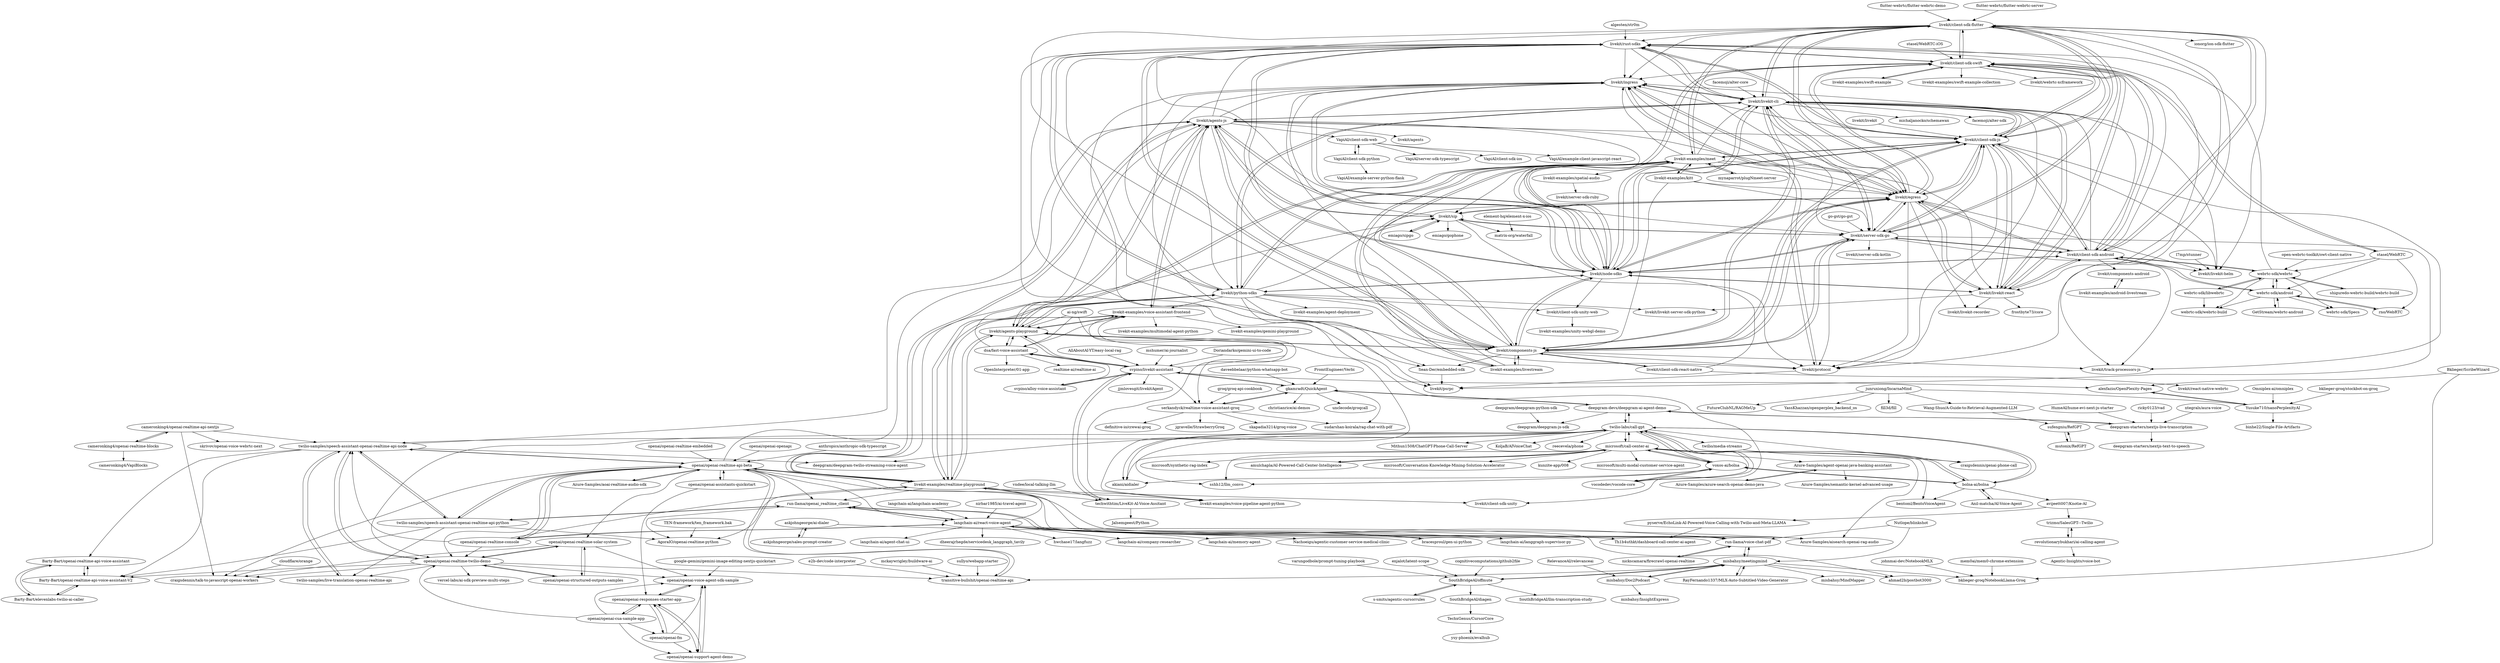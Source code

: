 digraph G {
"flutter-webrtc/flutter-webrtc-demo" -> "livekit/client-sdk-flutter" ["e"=1]
"webrtc-sdk/libwebrtc" -> "webrtc-sdk/webrtc" ["e"=1]
"webrtc-sdk/libwebrtc" -> "webrtc-sdk/webrtc-build" ["e"=1]
"webrtc-sdk/webrtc" -> "webrtc-sdk/libwebrtc" ["e"=1]
"webrtc-sdk/webrtc" -> "webrtc-sdk/android"
"webrtc-sdk/webrtc" -> "shiguredo-webrtc-build/webrtc-build" ["e"=1]
"webrtc-sdk/webrtc" -> "webrtc-sdk/webrtc-build"
"webrtc-sdk/webrtc" -> "webrtc-sdk/Specs"
"webrtc-sdk/webrtc" -> "livekit/rust-sdks"
"webrtc-sdk/webrtc" -> "livekit/client-sdk-android"
"flutter-webrtc/flutter-webrtc-server" -> "livekit/client-sdk-flutter" ["e"=1]
"stasel/WebRTC-iOS" -> "livekit/client-sdk-swift" ["e"=1]
"twilio/media-streams" -> "craigsdennis/genai-phone-call"
"open-webrtc-toolkit/owt-client-native" -> "webrtc-sdk/webrtc" ["e"=1]
"livekit/livekit" -> "livekit/client-sdk-js" ["e"=1]
"facemoji/alter-core" -> "livekit/livekit-cli" ["e"=1]
"shiguredo-webrtc-build/webrtc-build" -> "webrtc-sdk/webrtc" ["e"=1]
"livekit/livekit-react" -> "livekit/client-sdk-js"
"livekit/livekit-react" -> "livekit/node-sdks"
"livekit/livekit-react" -> "livekit/client-sdk-android"
"livekit/livekit-react" -> "livekit/egress"
"livekit/livekit-react" -> "livekit/client-sdk-swift"
"livekit/livekit-react" -> "livekit/livekit-cli"
"livekit/livekit-react" -> "livekit/livekit-recorder"
"livekit/livekit-react" -> "frostbyte73/core"
"livekit/livekit-react" -> "livekit/livekit-server-sdk-python"
"stasel/WebRTC" -> "livekit/client-sdk-swift" ["e"=1]
"stasel/WebRTC" -> "webrtc-sdk/webrtc" ["e"=1]
"stasel/WebRTC" -> "rno/WebRTC" ["e"=1]
"stasel/WebRTC" -> "webrtc-sdk/android" ["e"=1]
"livekit/client-sdk-swift" -> "livekit-examples/swift-example"
"livekit/client-sdk-swift" -> "livekit/client-sdk-android"
"livekit/client-sdk-swift" -> "livekit/node-sdks"
"livekit/client-sdk-swift" -> "livekit/client-sdk-js"
"livekit/client-sdk-swift" -> "livekit/livekit-react"
"livekit/client-sdk-swift" -> "livekit/egress"
"livekit/client-sdk-swift" -> "livekit/rust-sdks"
"livekit/client-sdk-swift" -> "livekit-examples/swift-example-collection"
"livekit/client-sdk-swift" -> "stasel/WebRTC" ["e"=1]
"livekit/client-sdk-swift" -> "livekit/client-sdk-flutter"
"livekit/client-sdk-swift" -> "livekit/ingress"
"livekit/client-sdk-swift" -> "livekit/webrtc-xcframework"
"algesten/str0m" -> "livekit/rust-sdks" ["e"=1]
"livekit/client-sdk-flutter" -> "livekit/server-sdk-go"
"livekit/client-sdk-flutter" -> "livekit/egress"
"livekit/client-sdk-flutter" -> "livekit/livekit-cli"
"livekit/client-sdk-flutter" -> "livekit/client-sdk-js"
"livekit/client-sdk-flutter" -> "livekit/node-sdks"
"livekit/client-sdk-flutter" -> "livekit/client-sdk-android"
"livekit/client-sdk-flutter" -> "livekit/components-js"
"livekit/client-sdk-flutter" -> "livekit/livekit-helm"
"livekit/client-sdk-flutter" -> "livekit/client-sdk-swift"
"livekit/client-sdk-flutter" -> "livekit/rust-sdks"
"livekit/client-sdk-flutter" -> "livekit/livekit-react"
"livekit/client-sdk-flutter" -> "livekit/protocol"
"livekit/client-sdk-flutter" -> "livekit-examples/meet"
"livekit/client-sdk-flutter" -> "livekit/ingress"
"livekit/client-sdk-flutter" -> "ionorg/ion-sdk-flutter" ["e"=1]
"livekit/server-sdk-go" -> "livekit/egress"
"livekit/server-sdk-go" -> "livekit/protocol"
"livekit/server-sdk-go" -> "livekit/ingress"
"livekit/server-sdk-go" -> "livekit/client-sdk-js"
"livekit/server-sdk-go" -> "livekit/client-sdk-flutter"
"livekit/server-sdk-go" -> "livekit/psrpc"
"livekit/server-sdk-go" -> "livekit/node-sdks"
"livekit/server-sdk-go" -> "livekit/sip"
"livekit/server-sdk-go" -> "livekit/livekit-cli"
"livekit/server-sdk-go" -> "livekit/client-sdk-android"
"livekit/server-sdk-go" -> "livekit/track-processors-js"
"livekit/server-sdk-go" -> "livekit/server-sdk-kotlin"
"livekit/server-sdk-go" -> "livekit/components-js"
"livekit/livekit-cli" -> "livekit/egress"
"livekit/livekit-cli" -> "livekit/ingress"
"livekit/livekit-cli" -> "livekit/client-sdk-js"
"livekit/livekit-cli" -> "livekit/node-sdks"
"livekit/livekit-cli" -> "livekit/protocol"
"livekit/livekit-cli" -> "livekit/livekit-react"
"livekit/livekit-cli" -> "livekit/client-sdk-flutter"
"livekit/livekit-cli" -> "livekit/components-js"
"livekit/livekit-cli" -> "livekit/server-sdk-go"
"livekit/livekit-cli" -> "livekit/rust-sdks"
"livekit/livekit-cli" -> "michaljanocko/schemawax"
"livekit/livekit-cli" -> "facemoji/alter-sdk" ["e"=1]
"livekit/livekit-cli" -> "livekit/python-sdks"
"livekit/livekit-cli" -> "livekit/livekit-helm"
"livekit/livekit-cli" -> "livekit/agents-js"
"deepgram/deepgram-python-sdk" -> "deepgram/deepgram-js-sdk"
"livekit/protocol" -> "livekit/psrpc"
"livekit/protocol" -> "livekit/ingress"
"livekit/client-sdk-android" -> "livekit/client-sdk-swift"
"livekit/client-sdk-android" -> "livekit/node-sdks"
"livekit/client-sdk-android" -> "livekit/livekit-react"
"livekit/client-sdk-android" -> "livekit/client-sdk-js"
"livekit/client-sdk-android" -> "livekit/egress"
"livekit/client-sdk-android" -> "livekit/components-android"
"livekit/client-sdk-android" -> "livekit/server-sdk-go"
"livekit/client-sdk-android" -> "livekit/client-sdk-flutter"
"livekit/client-sdk-android" -> "livekit/ingress"
"livekit/client-sdk-android" -> "livekit/livekit-cli"
"livekit/client-sdk-android" -> "livekit/rust-sdks"
"livekit/client-sdk-android" -> "webrtc-sdk/android"
"livekit/client-sdk-android" -> "livekit/livekit-helm"
"livekit/client-sdk-android" -> "webrtc-sdk/webrtc"
"livekit/client-sdk-js" -> "livekit/node-sdks"
"livekit/client-sdk-js" -> "livekit/livekit-react"
"livekit/client-sdk-js" -> "livekit/livekit-cli"
"livekit/client-sdk-js" -> "livekit/egress"
"livekit/client-sdk-js" -> "livekit/components-js"
"livekit/client-sdk-js" -> "livekit/server-sdk-go"
"livekit/client-sdk-js" -> "livekit/ingress"
"livekit/client-sdk-js" -> "livekit/client-sdk-swift"
"livekit/client-sdk-js" -> "livekit/rust-sdks"
"livekit/client-sdk-js" -> "livekit/client-sdk-android"
"livekit/client-sdk-js" -> "livekit-examples/meet"
"livekit/client-sdk-js" -> "livekit/client-sdk-flutter"
"livekit/client-sdk-js" -> "livekit/livekit-helm"
"livekit/client-sdk-js" -> "livekit/track-processors-js"
"livekit/client-sdk-js" -> "livekit/protocol"
"RelevanceAI/relevanceai" -> "misbahsy/Doc2Podcast" ["e"=1]
"livekit/node-sdks" -> "livekit/client-sdk-js"
"livekit/node-sdks" -> "livekit/livekit-react"
"livekit/node-sdks" -> "livekit/egress"
"livekit/node-sdks" -> "livekit/ingress"
"livekit/node-sdks" -> "livekit/livekit-cli"
"livekit/node-sdks" -> "livekit/client-sdk-swift"
"livekit/node-sdks" -> "livekit/client-sdk-android"
"livekit/node-sdks" -> "livekit/components-js"
"livekit/node-sdks" -> "livekit-examples/meet"
"livekit/node-sdks" -> "livekit/client-sdk-unity-web"
"livekit/node-sdks" -> "livekit/agents-js"
"livekit/node-sdks" -> "livekit/server-sdk-go"
"livekit/node-sdks" -> "livekit/rust-sdks"
"livekit/node-sdks" -> "livekit/python-sdks"
"openai/openai-openapi" -> "openai/openai-realtime-api-beta" ["e"=1]
"l7mp/stunner" -> "livekit/livekit-helm" ["e"=1]
"livekit/client-sdk-react-native" -> "livekit/react-native-webrtc"
"livekit/client-sdk-react-native" -> "livekit/node-sdks"
"livekit/client-sdk-react-native" -> "livekit/components-js"
"emiago/sipgo" -> "livekit/sip" ["e"=1]
"livekit/egress" -> "livekit/ingress"
"livekit/egress" -> "livekit/server-sdk-go"
"livekit/egress" -> "livekit/livekit-cli"
"livekit/egress" -> "livekit/node-sdks"
"livekit/egress" -> "livekit/client-sdk-js"
"livekit/egress" -> "livekit/sip"
"livekit/egress" -> "livekit/livekit-react"
"livekit/egress" -> "livekit/protocol"
"livekit/egress" -> "livekit/client-sdk-flutter"
"livekit/egress" -> "livekit/livekit-recorder"
"livekit/egress" -> "livekit/client-sdk-android"
"livekit/egress" -> "livekit/components-js"
"livekit/egress" -> "livekit/livekit-helm"
"livekit/egress" -> "livekit/client-sdk-swift"
"webrtc-sdk/android" -> "webrtc-sdk/webrtc"
"webrtc-sdk/android" -> "webrtc-sdk/Specs"
"webrtc-sdk/android" -> "rno/WebRTC"
"webrtc-sdk/android" -> "GetStream/webrtc-android" ["e"=1]
"webrtc-sdk/android" -> "livekit/client-sdk-android"
"webrtc-sdk/android" -> "webrtc-sdk/webrtc-build"
"livekit/rust-sdks" -> "livekit/ingress"
"livekit/rust-sdks" -> "livekit/protocol"
"livekit/rust-sdks" -> "livekit/components-js"
"livekit/rust-sdks" -> "livekit/client-sdk-js"
"livekit/rust-sdks" -> "livekit/node-sdks"
"livekit/rust-sdks" -> "Sean-Der/embedded-sdk"
"livekit/rust-sdks" -> "livekit/python-sdks"
"livekit/rust-sdks" -> "livekit/livekit-cli"
"livekit/rust-sdks" -> "livekit/egress"
"livekit/rust-sdks" -> "livekit/psrpc"
"livekit/rust-sdks" -> "livekit/client-sdk-swift"
"livekit/rust-sdks" -> "livekit/track-processors-js"
"element-hq/element-x-ios" -> "matrix-org/waterfall" ["e"=1]
"mynaparrot/plugNmeet-server" -> "livekit-examples/meet" ["e"=1]
"livekit-examples/swift-example" -> "livekit/client-sdk-swift"
"livekit/client-sdk-unity-web" -> "livekit-examples/unity-webgl-demo"
"livekit/ingress" -> "livekit/egress"
"livekit/ingress" -> "livekit/protocol"
"livekit/ingress" -> "livekit/psrpc"
"livekit/ingress" -> "livekit/livekit-cli"
"livekit/ingress" -> "livekit/node-sdks"
"anthropics/anthropic-sdk-typescript" -> "openai/openai-realtime-api-beta" ["e"=1]
"livekit-examples/meet" -> "livekit-examples/livestream"
"livekit-examples/meet" -> "livekit/components-js"
"livekit-examples/meet" -> "livekit/node-sdks"
"livekit-examples/meet" -> "livekit/client-sdk-js"
"livekit-examples/meet" -> "livekit/egress"
"livekit-examples/meet" -> "livekit/python-sdks"
"livekit-examples/meet" -> "livekit/sip"
"livekit-examples/meet" -> "livekit/livekit-cli"
"livekit-examples/meet" -> "livekit/agents-playground"
"livekit-examples/meet" -> "livekit-examples/kitt"
"livekit-examples/meet" -> "livekit/client-sdk-flutter"
"livekit-examples/meet" -> "mynaparrot/plugNmeet-server" ["e"=1]
"livekit-examples/meet" -> "livekit/ingress"
"livekit-examples/meet" -> "livekit-examples/spatial-audio"
"livekit-examples/meet" -> "livekit/livekit-react"
"amulchapla/AI-Powered-Call-Center-Intelligence" -> "microsoft/call-center-ai" ["e"=1]
"livekit-examples/spatial-audio" -> "livekit/server-sdk-ruby"
"ricky0123/vad" -> "deepgram-starters/nextjs-live-transcription" ["e"=1]
"livekit/components-js" -> "livekit/client-sdk-js"
"livekit/components-js" -> "livekit-examples/meet"
"livekit/components-js" -> "livekit/node-sdks"
"livekit/components-js" -> "livekit/rust-sdks"
"livekit/components-js" -> "livekit/protocol"
"livekit/components-js" -> "livekit-examples/livestream"
"livekit/components-js" -> "livekit/ingress"
"livekit/components-js" -> "livekit/agents-playground"
"livekit/components-js" -> "livekit/track-processors-js"
"livekit/components-js" -> "livekit/egress"
"livekit/components-js" -> "livekit/livekit-cli"
"livekit/components-js" -> "livekit/agents-js"
"livekit/components-js" -> "livekit/client-sdk-react-native"
"livekit/components-js" -> "livekit/server-sdk-go"
"livekit/components-js" -> "Sean-Der/embedded-sdk"
"rno/WebRTC" -> "webrtc-sdk/android"
"vocodedev/vocode-core" -> "voxos-ai/bolna" ["e"=1]
"vocodedev/vocode-core" -> "twilio-labs/call-gpt" ["e"=1]
"enjalot/latent-scope" -> "SouthBridgeAI/offmute" ["e"=1]
"junruxiong/IncarnaMind" -> "Wang-Shuo/A-Guide-to-Retrieval-Augmented-LLM"
"junruxiong/IncarnaMind" -> "FutureClubNL/RAGMeUp" ["e"=1]
"junruxiong/IncarnaMind" -> "YassKhazzan/openperplex_backend_os" ["e"=1]
"junruxiong/IncarnaMind" -> "fill3d/fill" ["e"=1]
"junruxiong/IncarnaMind" -> "Yusuke710/nanoPerplexityAI"
"go-gst/go-gst" -> "livekit/server-sdk-go" ["e"=1]
"GetStream/webrtc-android" -> "webrtc-sdk/android" ["e"=1]
"Wang-Shuo/A-Guide-to-Retrieval-Augmented-LLM" -> "sufengniu/RefGPT"
"mutonix/RefGPT" -> "sufengniu/RefGPT"
"livekit/python-sdks" -> "livekit/agents-playground"
"livekit/python-sdks" -> "livekit/rust-sdks"
"livekit/python-sdks" -> "livekit/node-sdks"
"livekit/python-sdks" -> "livekit/client-sdk-unity"
"livekit/python-sdks" -> "livekit/livekit-server-sdk-python"
"livekit/python-sdks" -> "livekit-examples/realtime-playground"
"livekit/python-sdks" -> "livekit/ingress"
"livekit/python-sdks" -> "livekit-examples/agent-deployment"
"livekit/python-sdks" -> "Sean-Der/embedded-sdk"
"livekit/python-sdks" -> "livekit-examples/meet"
"livekit/python-sdks" -> "livekit/livekit-cli"
"livekit/python-sdks" -> "livekit/components-js"
"livekit/python-sdks" -> "livekit-examples/voice-assistant-frontend"
"livekit/python-sdks" -> "livekit/sip"
"livekit/python-sdks" -> "livekit/client-sdk-unity-web"
"livekit-examples/livestream" -> "livekit-examples/meet"
"livekit-examples/livestream" -> "livekit/ingress"
"livekit-examples/livestream" -> "livekit/components-js"
"livekit-examples/livestream" -> "livekit/egress"
"VapiAI/client-sdk-web" -> "VapiAI/client-sdk-python"
"VapiAI/client-sdk-web" -> "VapiAI/server-sdk-typescript"
"VapiAI/client-sdk-web" -> "VapiAI/client-sdk-ios"
"VapiAI/client-sdk-web" -> "VapiAI/example-client-javascript-react"
"sufengniu/RefGPT" -> "mutonix/RefGPT"
"Azure-Samples/azure-search-openai-demo-java" -> "Azure-Samples/agent-openai-java-banking-assistant"
"livekit-examples/kitt" -> "livekit/server-sdk-go"
"livekit-examples/kitt" -> "livekit/components-js"
"livekit-examples/kitt" -> "livekit-examples/meet"
"livekit-examples/kitt" -> "livekit/egress"
"livekit/components-android" -> "livekit-examples/android-livestream"
"livekit-examples/android-livestream" -> "livekit/components-android"
"openai/openai-assistants-quickstart" -> "openai/openai-realtime-api-beta" ["e"=1]
"openai/openai-assistants-quickstart" -> "openai/openai-responses-starter-app" ["e"=1]
"AllAboutAI-YT/easy-local-rag" -> "svpino/livekit-assistant" ["e"=1]
"daveebbelaar/python-whatsapp-bot" -> "gkamradt/QuickAgent" ["e"=1]
"mshumer/ai-journalist" -> "svpino/livekit-assistant" ["e"=1]
"cloudflare/orange" -> "craigsdennis/talk-to-javascript-openai-workers" ["e"=1]
"ntegrals/aura-voice" -> "deepgram-starters/nextjs-live-transcription" ["e"=1]
"e2b-dev/code-interpreter" -> "transitive-bullshit/openai-realtime-api" ["e"=1]
"cognitivecomputations/github2file" -> "SouthBridgeAI/offmute" ["e"=1]
"groq/groq-api-cookbook" -> "serkandyck/realtime-voice-assistant-groq" ["e"=1]
"gkamradt/QuickAgent" -> "serkandyck/realtime-voice-assistant-groq"
"gkamradt/QuickAgent" -> "unclecode/groqcall"
"gkamradt/QuickAgent" -> "sudarshan-koirala/rag-chat-with-pdf"
"gkamradt/QuickAgent" -> "svpino/livekit-assistant"
"gkamradt/QuickAgent" -> "deepgram-devs/deepgram-ai-agent-demo"
"gkamradt/QuickAgent" -> "christianrice/ai-demos" ["e"=1]
"vndee/local-talking-llm" -> "techwithtim/LiveKit-AI-Voice-Assitant" ["e"=1]
"twilio-labs/call-gpt" -> "microsoft/call-center-ai"
"twilio-labs/call-gpt" -> "akiani/aidialer"
"twilio-labs/call-gpt" -> "sshh12/llm_convo"
"twilio-labs/call-gpt" -> "voxos-ai/bolna"
"twilio-labs/call-gpt" -> "bolna-ai/bolna"
"twilio-labs/call-gpt" -> "deepgram-devs/deepgram-ai-agent-demo"
"twilio-labs/call-gpt" -> "twilio/media-streams"
"twilio-labs/call-gpt" -> "twilio-samples/speech-assistant-openai-realtime-api-node"
"twilio-labs/call-gpt" -> "craigsdennis/genai-phone-call"
"twilio-labs/call-gpt" -> "Mithun1508/ChatGPT-Phone-Call-Server"
"twilio-labs/call-gpt" -> "KoljaB/AIVoiceChat" ["e"=1]
"twilio-labs/call-gpt" -> "openai/openai-realtime-twilio-demo"
"twilio-labs/call-gpt" -> "deepgram/deepgram-twilio-streaming-voice-agent"
"twilio-labs/call-gpt" -> "vocodedev/vocode-core" ["e"=1]
"twilio-labs/call-gpt" -> "reecevela/phone"
"Omniplex-ai/omniplex" -> "Yusuke710/nanoPerplexityAI" ["e"=1]
"serkandyck/realtime-voice-assistant-groq" -> "gkamradt/QuickAgent"
"serkandyck/realtime-voice-assistant-groq" -> "definitive-io/crewai-groq" ["e"=1]
"serkandyck/realtime-voice-assistant-groq" -> "jgravelle/StrawberryGroq" ["e"=1]
"serkandyck/realtime-voice-assistant-groq" -> "sudarshan-koirala/rag-chat-with-pdf"
"serkandyck/realtime-voice-assistant-groq" -> "skapadia3214/groq-voice"
"deepgram-starters/nextjs-live-transcription" -> "deepgram-devs/deepgram-ai-agent-demo"
"deepgram-starters/nextjs-live-transcription" -> "deepgram-starters/nextjs-text-to-speech"
"deepgram-devs/deepgram-ai-agent-demo" -> "deepgram-starters/nextjs-live-transcription"
"deepgram-devs/deepgram-ai-agent-demo" -> "gkamradt/QuickAgent"
"deepgram-devs/deepgram-ai-agent-demo" -> "twilio-labs/call-gpt"
"deepgram-devs/deepgram-ai-agent-demo" -> "deepgram/deepgram-js-sdk"
"livekit/agents-js" -> "livekit-examples/realtime-playground"
"livekit/agents-js" -> "livekit/node-sdks"
"livekit/agents-js" -> "livekit/sip"
"livekit/agents-js" -> "livekit-examples/voice-assistant-frontend"
"livekit/agents-js" -> "livekit/components-js"
"livekit/agents-js" -> "livekit/livekit-cli"
"livekit/agents-js" -> "livekit/agents-playground"
"livekit/agents-js" -> "livekit/client-sdk-js"
"livekit/agents-js" -> "livekit/server-sdk-go"
"livekit/agents-js" -> "livekit/egress"
"livekit/agents-js" -> "livekit/ingress"
"livekit/agents-js" -> "livekit/agents" ["e"=1]
"livekit/agents-js" -> "livekit/rust-sdks"
"livekit/agents-js" -> "livekit/python-sdks"
"livekit/agents-js" -> "VapiAI/client-sdk-web"
"trizmo/SalesGPT---Twilio" -> "revolutionarybukhari/ai-calling-agent"
"revolutionarybukhari/ai-calling-agent" -> "Agentic-Insights/voice-bot"
"revolutionarybukhari/ai-calling-agent" -> "trizmo/SalesGPT---Twilio"
"microsoft/call-center-ai" -> "twilio-labs/call-gpt"
"microsoft/call-center-ai" -> "amulchapla/AI-Powered-Call-Center-Intelligence" ["e"=1]
"microsoft/call-center-ai" -> "sshh12/llm_convo"
"microsoft/call-center-ai" -> "bolna-ai/bolna"
"microsoft/call-center-ai" -> "microsoft/Conversation-Knowledge-Mining-Solution-Accelerator" ["e"=1]
"microsoft/call-center-ai" -> "akiani/aidialer"
"microsoft/call-center-ai" -> "voxos-ai/bolna"
"microsoft/call-center-ai" -> "kunzite-app/008" ["e"=1]
"microsoft/call-center-ai" -> "microsoft/multi-modal-customer-service-agent" ["e"=1]
"microsoft/call-center-ai" -> "Azure-Samples/aisearch-openai-rag-audio" ["e"=1]
"microsoft/call-center-ai" -> "microsoft/synthetic-rag-index"
"microsoft/call-center-ai" -> "Azure-Samples/agent-openai-java-banking-assistant"
"microsoft/call-center-ai" -> "bentoml/BentoVoiceAgent"
"voxos-ai/bolna" -> "bolna-ai/bolna"
"voxos-ai/bolna" -> "twilio-labs/call-gpt"
"voxos-ai/bolna" -> "akiani/aidialer"
"voxos-ai/bolna" -> "microsoft/call-center-ai"
"voxos-ai/bolna" -> "sshh12/llm_convo"
"voxos-ai/bolna" -> "vocodedev/vocode-core" ["e"=1]
"VapiAI/client-sdk-python" -> "VapiAI/client-sdk-web"
"VapiAI/client-sdk-python" -> "VapiAI/example-server-python-flask"
"livekit/agents-playground" -> "livekit/python-sdks"
"livekit/agents-playground" -> "livekit-examples/voice-assistant-frontend"
"livekit/agents-playground" -> "livekit/components-js"
"livekit/agents-playground" -> "livekit-examples/realtime-playground"
"livekit/agents-playground" -> "svpino/livekit-assistant"
"livekit/agents-playground" -> "livekit-examples/voice-pipeline-agent-python"
"livekit/agents-playground" -> "dsa/fast-voice-assistant"
"livekit/agents-playground" -> "livekit/agents-js"
"livekit/agents-playground" -> "livekit-examples/meet"
"livekit/sip" -> "livekit/ingress"
"livekit/sip" -> "livekit/egress"
"livekit/sip" -> "livekit/agents-js"
"livekit/sip" -> "livekit/protocol"
"livekit/sip" -> "livekit/server-sdk-go"
"livekit/sip" -> "emiago/sipgo" ["e"=1]
"livekit/sip" -> "emiago/gophone" ["e"=1]
"livekit/sip" -> "matrix-org/waterfall"
"ai-ng/swift" -> "serkandyck/realtime-voice-assistant-groq" ["e"=1]
"ai-ng/swift" -> "dsa/fast-voice-assistant" ["e"=1]
"ai-ng/swift" -> "livekit/agents-playground" ["e"=1]
"run-llama/voice-chat-pdf" -> "nickscamara/firecrawl-openai-realtime"
"run-llama/voice-chat-pdf" -> "run-llama/openai_realtime_client"
"run-llama/voice-chat-pdf" -> "misbahsy/meetingmind"
"HumeAI/hume-evi-next-js-starter" -> "deepgram-starters/nextjs-live-transcription" ["e"=1]
"misbahsy/meetingmind" -> "misbahsy/Doc2Podcast"
"misbahsy/meetingmind" -> "run-llama/voice-chat-pdf"
"misbahsy/meetingmind" -> "SouthBridgeAI/offmute"
"misbahsy/meetingmind" -> "RayFernando1337/MLX-Auto-Subtitled-Video-Generator" ["e"=1]
"misbahsy/meetingmind" -> "transitive-bullshit/openai-realtime-api"
"misbahsy/meetingmind" -> "bklieger-groq/NotebookLlama-Groq"
"misbahsy/meetingmind" -> "ahmad2b/postbot3000" ["e"=1]
"misbahsy/meetingmind" -> "misbahsy/MindMapper"
"openai/openai-realtime-console" -> "openai/openai-realtime-api-beta" ["e"=1]
"openai/openai-realtime-console" -> "langchain-ai/react-voice-agent" ["e"=1]
"openai/openai-realtime-console" -> "openai/openai-realtime-twilio-demo" ["e"=1]
"openai/openai-realtime-console" -> "livekit-examples/realtime-playground" ["e"=1]
"openai/openai-realtime-console" -> "twilio-samples/speech-assistant-openai-realtime-api-node" ["e"=1]
"langchain-ai/react-voice-agent" -> "Azure-Samples/aisearch-openai-rag-audio" ["e"=1]
"langchain-ai/react-voice-agent" -> "langchain-ai/company-researcher" ["e"=1]
"langchain-ai/react-voice-agent" -> "run-llama/openai_realtime_client"
"langchain-ai/react-voice-agent" -> "langchain-ai/memory-agent" ["e"=1]
"langchain-ai/react-voice-agent" -> "Nachoeigu/agentic-customer-service-medical-clinic" ["e"=1]
"langchain-ai/react-voice-agent" -> "bracesproul/gen-ui-python" ["e"=1]
"langchain-ai/react-voice-agent" -> "ahmad2b/postbot3000" ["e"=1]
"langchain-ai/react-voice-agent" -> "openai/openai-realtime-console" ["e"=1]
"langchain-ai/react-voice-agent" -> "langchain-ai/langgraph-supervisor-py" ["e"=1]
"langchain-ai/react-voice-agent" -> "livekit-examples/realtime-playground"
"langchain-ai/react-voice-agent" -> "langchain-ai/agent-chat-ui" ["e"=1]
"langchain-ai/react-voice-agent" -> "dheerajrhegde/servicedesk_langgraph_tavily" ["e"=1]
"langchain-ai/react-voice-agent" -> "hwchase17/langfuzz"
"langchain-ai/react-voice-agent" -> "run-llama/voice-chat-pdf"
"langchain-ai/langchain-academy" -> "langchain-ai/react-voice-agent" ["e"=1]
"akiani/aidialer" -> "twilio-labs/call-gpt"
"twilio-samples/speech-assistant-openai-realtime-api-node" -> "twilio-samples/live-translation-openai-realtime-api"
"twilio-samples/speech-assistant-openai-realtime-api-node" -> "twilio-samples/speech-assistant-openai-realtime-api-python"
"twilio-samples/speech-assistant-openai-realtime-api-node" -> "openai/openai-realtime-twilio-demo"
"twilio-samples/speech-assistant-openai-realtime-api-node" -> "openai/openai-realtime-api-beta"
"twilio-samples/speech-assistant-openai-realtime-api-node" -> "Barty-Bart/openai-realtime-api-voice-assistant-V2"
"twilio-samples/speech-assistant-openai-realtime-api-node" -> "Barty-Bart/openai-realtime-api-voice-assistant"
"twilio-samples/speech-assistant-openai-realtime-api-node" -> "deepgram/deepgram-twilio-streaming-voice-agent"
"twilio-samples/speech-assistant-openai-realtime-api-node" -> "livekit/agents-js"
"Yusuke710/nanoPerplexityAI" -> "alexfazio/OpenPlexity-Pages"
"Yusuke710/nanoPerplexityAI" -> "binhe22/Single-File-Artifacts"
"alexfazio/OpenPlexity-Pages" -> "Yusuke710/nanoPerplexityAI"
"twilio-samples/speech-assistant-openai-realtime-api-python" -> "twilio-samples/speech-assistant-openai-realtime-api-node"
"twilio-samples/speech-assistant-openai-realtime-api-python" -> "twilio-samples/live-translation-openai-realtime-api"
"twilio-samples/speech-assistant-openai-realtime-api-python" -> "Barty-Bart/openai-realtime-api-voice-assistant-V2"
"twilio-samples/speech-assistant-openai-realtime-api-python" -> "run-llama/openai_realtime_client"
"twilio-samples/speech-assistant-openai-realtime-api-python" -> "openai/openai-realtime-api-beta"
"twilio-samples/speech-assistant-openai-realtime-api-python" -> "AgoraIO/openai-realtime-python"
"openai/openai-realtime-embedded" -> "openai/openai-realtime-api-beta" ["e"=1]
"transitive-bullshit/openai-realtime-api" -> "openai/openai-realtime-api-beta"
"techwithtim/LiveKit-AI-Voice-Assitant" -> "Jalsemgeest/Python"
"techwithtim/LiveKit-AI-Voice-Assitant" -> "svpino/livekit-assistant"
"Doriandarko/gemini-ui-to-code" -> "svpino/livekit-assistant" ["e"=1]
"s-smits/agentic-cursorrules" -> "SouthBridgeAI/offmute" ["e"=1]
"Nutlope/blinkshot" -> "run-llama/voice-chat-pdf" ["e"=1]
"Nutlope/blinkshot" -> "misbahsy/meetingmind" ["e"=1]
"varungodbole/prompt-tuning-playbook" -> "SouthBridgeAI/offmute" ["e"=1]
"TEN-framework/ten_framework.bak" -> "AgoraIO/openai-realtime-python" ["e"=1]
"mckaywrigley/buildware-ai" -> "transitive-bullshit/openai-realtime-api" ["e"=1]
"SouthBridgeAI/offmute" -> "misbahsy/meetingmind"
"SouthBridgeAI/offmute" -> "s-smits/agentic-cursorrules" ["e"=1]
"SouthBridgeAI/offmute" -> "SouthBridgeAI/diagen"
"SouthBridgeAI/offmute" -> "SouthBridgeAI/llm-transcription-study"
"bracesproul/gen-ui-python" -> "langchain-ai/react-voice-agent" ["e"=1]
"svpino/livekit-assistant" -> "techwithtim/LiveKit-AI-Voice-Assitant"
"svpino/livekit-assistant" -> "svpino/alloy-voice-assistant" ["e"=1]
"svpino/livekit-assistant" -> "livekit/agents-playground"
"svpino/livekit-assistant" -> "livekit-examples/voice-assistant-frontend"
"svpino/livekit-assistant" -> "jjmlovesgit/livekitAgent"
"svpino/livekit-assistant" -> "serkandyck/realtime-voice-assistant-groq"
"svpino/livekit-assistant" -> "gkamradt/QuickAgent"
"svpino/livekit-assistant" -> "alexfazio/OpenPlexity-Pages"
"svpino/livekit-assistant" -> "dsa/fast-voice-assistant"
"PromtEngineer/Verbi" -> "gkamradt/QuickAgent" ["e"=1]
"Azure-Samples/aoai-realtime-audio-sdk" -> "openai/openai-realtime-api-beta" ["e"=1]
"bklieger-groq/stockbot-on-groq" -> "Yusuke710/nanoPerplexityAI" ["e"=1]
"Anil-matcha/AI-Voice-Agent" -> "bolna-ai/bolna"
"Azure-Samples/agent-openai-java-banking-assistant" -> "Azure-Samples/azure-search-openai-demo-java"
"Azure-Samples/agent-openai-java-banking-assistant" -> "Azure-Samples/semantic-kernel-advanced-usage" ["e"=1]
"run-llama/openai_realtime_client" -> "run-llama/voice-chat-pdf"
"run-llama/openai_realtime_client" -> "twilio-samples/speech-assistant-openai-realtime-api-python"
"run-llama/openai_realtime_client" -> "langchain-ai/react-voice-agent"
"run-llama/openai_realtime_client" -> "AgoraIO/openai-realtime-python"
"svpino/alloy-voice-assistant" -> "svpino/livekit-assistant" ["e"=1]
"svpino/alloy-voice-assistant" -> "dsa/fast-voice-assistant" ["e"=1]
"misbahsy/Doc2Podcast" -> "misbahsy/InsightExpress" ["e"=1]
"misbahsy/Doc2Podcast" -> "misbahsy/meetingmind"
"Bklieger/ScribeWizard" -> "bklieger-groq/NotebookLlama-Groq" ["e"=1]
"Bklieger/ScribeWizard" -> "alexfazio/OpenPlexity-Pages" ["e"=1]
"mem0ai/mem0-chrome-extension" -> "bklieger-groq/NotebookLlama-Groq"
"cameronking4/openai-realtime-blocks" -> "cameronking4/openai-realtime-api-nextjs"
"cameronking4/openai-realtime-blocks" -> "cameronking4/VapiBlocks"
"twilio-samples/live-translation-openai-realtime-api" -> "twilio-samples/speech-assistant-openai-realtime-api-node"
"SouthBridgeAI/diagen" -> "TechxGenus/CursorCore"
"openai/openai-realtime-api-beta" -> "openai/openai-realtime-console" ["e"=1]
"openai/openai-realtime-api-beta" -> "livekit-examples/realtime-playground"
"openai/openai-realtime-api-beta" -> "twilio-samples/speech-assistant-openai-realtime-api-node"
"openai/openai-realtime-api-beta" -> "transitive-bullshit/openai-realtime-api"
"openai/openai-realtime-api-beta" -> "twilio-samples/speech-assistant-openai-realtime-api-python"
"openai/openai-realtime-api-beta" -> "Azure-Samples/aoai-realtime-audio-sdk" ["e"=1]
"openai/openai-realtime-api-beta" -> "run-llama/openai_realtime_client"
"openai/openai-realtime-api-beta" -> "openai/openai-assistants-quickstart" ["e"=1]
"openai/openai-realtime-api-beta" -> "openai/openai-realtime-twilio-demo"
"openai/openai-realtime-api-beta" -> "Azure-Samples/aisearch-openai-rag-audio" ["e"=1]
"openai/openai-realtime-api-beta" -> "run-llama/voice-chat-pdf"
"openai/openai-realtime-api-beta" -> "livekit/agents-js"
"openai/openai-realtime-api-beta" -> "langchain-ai/react-voice-agent"
"openai/openai-realtime-api-beta" -> "craigsdennis/talk-to-javascript-openai-workers"
"openai/openai-realtime-api-beta" -> "openai/openai-realtime-solar-system"
"RayFernando1337/MLX-Auto-Subtitled-Video-Generator" -> "misbahsy/meetingmind" ["e"=1]
"bolna-ai/bolna" -> "Anil-matcha/AI-Voice-Agent"
"bolna-ai/bolna" -> "bentoml/BentoVoiceAgent"
"bolna-ai/bolna" -> "voxos-ai/bolna"
"bolna-ai/bolna" -> "avijeett007/Knotie-AI"
"bolna-ai/bolna" -> "twilio-labs/call-gpt"
"bolna-ai/bolna" -> "microsoft/call-center-ai"
"livekit-examples/realtime-playground" -> "livekit/agents-js"
"livekit-examples/realtime-playground" -> "livekit-examples/voice-assistant-frontend"
"livekit-examples/realtime-playground" -> "livekit/agents-playground"
"livekit-examples/realtime-playground" -> "livekit/python-sdks"
"livekit-examples/realtime-playground" -> "openai/openai-realtime-api-beta"
"livekit-examples/realtime-playground" -> "livekit/sip"
"livekit-examples/realtime-playground" -> "livekit/client-sdk-unity"
"livekit-examples/realtime-playground" -> "techwithtim/LiveKit-AI-Voice-Assitant"
"livekit-examples/realtime-playground" -> "AgoraIO/openai-realtime-python"
"livekit-examples/realtime-playground" -> "run-llama/openai_realtime_client"
"livekit-examples/realtime-playground" -> "livekit-examples/voice-pipeline-agent-python"
"livekit-examples/realtime-playground" -> "Azure-Samples/aisearch-openai-rag-audio" ["e"=1]
"pyserve/EchoLink-AI-Powered-Voice-Calling-with-Twilio-and-Meta-LLAMA" -> "Th1b4uthkt/dashboard-call-center-ai-agent"
"nirbar1985/ai-travel-agent" -> "langchain-ai/react-voice-agent" ["e"=1]
"nickscamara/firecrawl-openai-realtime" -> "run-llama/voice-chat-pdf"
"dsa/fast-voice-assistant" -> "livekit/agents-playground"
"dsa/fast-voice-assistant" -> "livekit/agents-js"
"dsa/fast-voice-assistant" -> "OpenInterpreter/01-app"
"dsa/fast-voice-assistant" -> "svpino/livekit-assistant"
"dsa/fast-voice-assistant" -> "livekit-examples/voice-assistant-frontend"
"dsa/fast-voice-assistant" -> "realtime-ai/realtime-ai"
"Barty-Bart/openai-realtime-api-voice-assistant" -> "Barty-Bart/openai-realtime-api-voice-assistant-V2"
"Barty-Bart/openai-realtime-api-voice-assistant" -> "Barty-Bart/elevenlabs-twilio-ai-caller"
"Barty-Bart/openai-realtime-api-voice-assistant-V2" -> "Barty-Bart/openai-realtime-api-voice-assistant"
"Barty-Bart/openai-realtime-api-voice-assistant-V2" -> "Barty-Bart/elevenlabs-twilio-ai-caller"
"TechxGenus/CursorCore" -> "ysy-phoenix/evalhub"
"avijeett007/Knotie-AI" -> "trizmo/SalesGPT---Twilio"
"avijeett007/Knotie-AI" -> "pyserve/EchoLink-AI-Powered-Voice-Calling-with-Twilio-and-Meta-LLAMA"
"johnmai-dev/NotebookMLX" -> "bklieger-groq/NotebookLlama-Groq" ["e"=1]
"askjohngeorge/ai-dialer" -> "askjohngeorge/sales-prompt-creator"
"askjohngeorge/ai-dialer" -> "Th1b4uthkt/dashboard-call-center-ai-agent"
"Sean-Der/embedded-sdk" -> "livekit/psrpc"
"livekit-examples/voice-assistant-frontend" -> "livekit-examples/multimodal-agent-python"
"livekit-examples/voice-assistant-frontend" -> "livekit/agents-playground"
"livekit-examples/voice-assistant-frontend" -> "livekit-examples/realtime-playground"
"livekit-examples/voice-assistant-frontend" -> "livekit-examples/voice-pipeline-agent-python"
"livekit-examples/voice-assistant-frontend" -> "livekit-examples/gemini-playground"
"livekit-examples/voice-assistant-frontend" -> "livekit/agents-js"
"askjohngeorge/sales-prompt-creator" -> "askjohngeorge/ai-dialer"
"sullyo/webapp-starter" -> "transitive-bullshit/openai-realtime-api" ["e"=1]
"Barty-Bart/elevenlabs-twilio-ai-caller" -> "Barty-Bart/openai-realtime-api-voice-assistant-V2"
"Barty-Bart/elevenlabs-twilio-ai-caller" -> "Barty-Bart/openai-realtime-api-voice-assistant"
"openai/openai-cua-sample-app" -> "openai/openai-responses-starter-app" ["e"=1]
"openai/openai-cua-sample-app" -> "openai/openai-voice-agent-sdk-sample" ["e"=1]
"openai/openai-cua-sample-app" -> "openai/openai-support-agent-demo" ["e"=1]
"openai/openai-cua-sample-app" -> "openai/openai-realtime-twilio-demo" ["e"=1]
"openai/openai-cua-sample-app" -> "openai/openai-fm" ["e"=1]
"cameronking4/openai-realtime-api-nextjs" -> "cameronking4/openai-realtime-blocks"
"cameronking4/openai-realtime-api-nextjs" -> "skrivov/openai-voice-webrtc-next"
"cameronking4/openai-realtime-api-nextjs" -> "craigsdennis/talk-to-javascript-openai-workers"
"cameronking4/openai-realtime-api-nextjs" -> "twilio-samples/speech-assistant-openai-realtime-api-node"
"openai/openai-fm" -> "openai/openai-support-agent-demo"
"openai/openai-fm" -> "openai/openai-responses-starter-app"
"openai/openai-fm" -> "openai/openai-voice-agent-sdk-sample"
"openai/openai-realtime-twilio-demo" -> "twilio-samples/speech-assistant-openai-realtime-api-node"
"openai/openai-realtime-twilio-demo" -> "openai/openai-realtime-solar-system"
"openai/openai-realtime-twilio-demo" -> "openai/openai-structured-outputs-samples" ["e"=1]
"openai/openai-realtime-twilio-demo" -> "transitive-bullshit/openai-realtime-api"
"openai/openai-realtime-twilio-demo" -> "vercel-labs/ai-sdk-preview-multi-steps" ["e"=1]
"openai/openai-realtime-twilio-demo" -> "openai/openai-voice-agent-sdk-sample"
"openai/openai-realtime-twilio-demo" -> "twilio-samples/live-translation-openai-realtime-api"
"openai/openai-realtime-twilio-demo" -> "Barty-Bart/openai-realtime-api-voice-assistant-V2"
"openai/openai-realtime-twilio-demo" -> "craigsdennis/talk-to-javascript-openai-workers"
"openai/openai-realtime-solar-system" -> "openai/openai-realtime-twilio-demo"
"openai/openai-realtime-solar-system" -> "openai/openai-structured-outputs-samples" ["e"=1]
"openai/openai-realtime-solar-system" -> "openai/openai-voice-agent-sdk-sample"
"openai/openai-realtime-solar-system" -> "craigsdennis/talk-to-javascript-openai-workers"
"openai/openai-support-agent-demo" -> "openai/openai-voice-agent-sdk-sample"
"openai/openai-support-agent-demo" -> "openai/openai-responses-starter-app"
"openai/openai-voice-agent-sdk-sample" -> "openai/openai-support-agent-demo"
"openai/openai-voice-agent-sdk-sample" -> "openai/openai-responses-starter-app"
"openai/openai-responses-starter-app" -> "openai/openai-support-agent-demo"
"openai/openai-responses-starter-app" -> "openai/openai-voice-agent-sdk-sample"
"openai/openai-responses-starter-app" -> "openai/openai-cua-sample-app" ["e"=1]
"openai/openai-responses-starter-app" -> "openai/openai-fm"
"openai/openai-structured-outputs-samples" -> "openai/openai-realtime-twilio-demo" ["e"=1]
"openai/openai-structured-outputs-samples" -> "openai/openai-realtime-solar-system" ["e"=1]
"google-gemini/gemini-image-editing-nextjs-quickstart" -> "openai/openai-voice-agent-sdk-sample" ["e"=1]
"flutter-webrtc/flutter-webrtc-demo" ["l"="65.019,-13.468", "c"=586]
"livekit/client-sdk-flutter" ["l"="42.705,-1.338"]
"webrtc-sdk/libwebrtc" ["l"="63.377,-14.108", "c"=524]
"webrtc-sdk/webrtc" ["l"="42.654,-1.289"]
"webrtc-sdk/webrtc-build" ["l"="42.622,-1.292"]
"webrtc-sdk/android" ["l"="42.637,-1.275"]
"shiguredo-webrtc-build/webrtc-build" ["l"="63.324,-14.061", "c"=524]
"webrtc-sdk/Specs" ["l"="42.616,-1.277"]
"livekit/rust-sdks" ["l"="42.717,-1.305"]
"livekit/client-sdk-android" ["l"="42.686,-1.312"]
"flutter-webrtc/flutter-webrtc-server" ["l"="65.01,-13.44", "c"=586]
"stasel/WebRTC-iOS" ["l"="65.074,-14.31", "c"=385]
"livekit/client-sdk-swift" ["l"="42.688,-1.349"]
"twilio/media-streams" ["l"="43.02,-1.319"]
"craigsdennis/genai-phone-call" ["l"="43.017,-1.299"]
"open-webrtc-toolkit/owt-client-native" ["l"="63.432,-14.078", "c"=524]
"livekit/livekit" ["l"="64.585,-14.062", "c"=385]
"livekit/client-sdk-js" ["l"="42.705,-1.321"]
"facemoji/alter-core" ["l"="-33.928,-26.089", "c"=119]
"livekit/livekit-cli" ["l"="42.72,-1.325"]
"livekit/livekit-react" ["l"="42.69,-1.333"]
"livekit/node-sdks" ["l"="42.73,-1.336"]
"livekit/egress" ["l"="42.718,-1.343"]
"livekit/livekit-recorder" ["l"="42.686,-1.37"]
"frostbyte73/core" ["l"="42.652,-1.343"]
"livekit/livekit-server-sdk-python" ["l"="42.704,-1.292"]
"stasel/WebRTC" ["l"="65.128,-14.348", "c"=385]
"rno/WebRTC" ["l"="42.612,-1.253"]
"livekit-examples/swift-example" ["l"="42.656,-1.374"]
"livekit-examples/swift-example-collection" ["l"="42.653,-1.359"]
"livekit/ingress" ["l"="42.735,-1.325"]
"livekit/webrtc-xcframework" ["l"="42.67,-1.382"]
"algesten/str0m" ["l"="-10.728,-5.948", "c"=5]
"livekit/server-sdk-go" ["l"="42.73,-1.312"]
"livekit/components-js" ["l"="42.745,-1.335"]
"livekit/livekit-helm" ["l"="42.676,-1.331"]
"livekit/protocol" ["l"="42.741,-1.308"]
"livekit-examples/meet" ["l"="42.74,-1.353"]
"ionorg/ion-sdk-flutter" ["l"="65.049,-13.442", "c"=586]
"livekit/psrpc" ["l"="42.734,-1.288"]
"livekit/sip" ["l"="42.765,-1.335"]
"livekit/track-processors-js" ["l"="42.72,-1.287"]
"livekit/server-sdk-kotlin" ["l"="42.713,-1.263"]
"michaljanocko/schemawax" ["l"="42.657,-1.325"]
"facemoji/alter-sdk" ["l"="-33.951,-26.096", "c"=119]
"livekit/python-sdks" ["l"="42.761,-1.316"]
"livekit/agents-js" ["l"="42.779,-1.315"]
"deepgram/deepgram-python-sdk" ["l"="43.084,-1.193"]
"deepgram/deepgram-js-sdk" ["l"="43.041,-1.223"]
"livekit/components-android" ["l"="42.635,-1.321"]
"RelevanceAI/relevanceai" ["l"="39.853,-2.178", "c"=1006]
"misbahsy/Doc2Podcast" ["l"="42.995,-1.125"]
"livekit/client-sdk-unity-web" ["l"="42.768,-1.365"]
"openai/openai-openapi" ["l"="40.651,0.415", "c"=7]
"openai/openai-realtime-api-beta" ["l"="42.861,-1.221"]
"l7mp/stunner" ["l"="65.07,-13.351", "c"=586]
"livekit/client-sdk-react-native" ["l"="42.751,-1.383"]
"livekit/react-native-webrtc" ["l"="42.749,-1.417"]
"emiago/sipgo" ["l"="65.09,-13.148", "c"=586]
"GetStream/webrtc-android" ["l"="54.419,-14.266", "c"=25]
"Sean-Der/embedded-sdk" ["l"="42.751,-1.289"]
"element-hq/element-x-ios" ["l"="-49.058,1.929", "c"=673]
"matrix-org/waterfall" ["l"="42.795,-1.382"]
"mynaparrot/plugNmeet-server" ["l"="13.341,-8.392", "c"=18]
"livekit-examples/unity-webgl-demo" ["l"="42.778,-1.403"]
"anthropics/anthropic-sdk-typescript" ["l"="41.042,0.445", "c"=7]
"livekit-examples/livestream" ["l"="42.717,-1.367"]
"livekit/agents-playground" ["l"="42.802,-1.328"]
"livekit-examples/kitt" ["l"="42.73,-1.38"]
"livekit-examples/spatial-audio" ["l"="42.711,-1.418"]
"amulchapla/AI-Powered-Call-Center-Intelligence" ["l"="-44.489,7.232", "c"=801]
"microsoft/call-center-ai" ["l"="43.085,-1.27"]
"livekit/server-sdk-ruby" ["l"="42.696,-1.448"]
"ricky0123/vad" ["l"="40.46,3.25", "c"=908]
"deepgram-starters/nextjs-live-transcription" ["l"="42.986,-1.258"]
"vocodedev/vocode-core" ["l"="41.059,0.574", "c"=7]
"voxos-ai/bolna" ["l"="43.061,-1.282"]
"twilio-labs/call-gpt" ["l"="43.02,-1.268"]
"enjalot/latent-scope" ["l"="43.317,24.643", "c"=95]
"SouthBridgeAI/offmute" ["l"="43.03,-1.107"]
"junruxiong/IncarnaMind" ["l"="43.01,-1.005"]
"Wang-Shuo/A-Guide-to-Retrieval-Augmented-LLM" ["l"="43.03,-0.948"]
"FutureClubNL/RAGMeUp" ["l"="41.375,0.546", "c"=7]
"YassKhazzan/openperplex_backend_os" ["l"="41.361,0.458", "c"=7]
"fill3d/fill" ["l"="40.843,6.045", "c"=1506]
"Yusuke710/nanoPerplexityAI" ["l"="42.973,-1.097"]
"go-gst/go-gst" ["l"="64.88,-13.205", "c"=586]
"sufengniu/RefGPT" ["l"="43.044,-0.905"]
"mutonix/RefGPT" ["l"="43.053,-0.881"]
"livekit/client-sdk-unity" ["l"="42.785,-1.28"]
"livekit-examples/realtime-playground" ["l"="42.817,-1.287"]
"livekit-examples/agent-deployment" ["l"="42.788,-1.349"]
"livekit-examples/voice-assistant-frontend" ["l"="42.819,-1.318"]
"VapiAI/client-sdk-web" ["l"="42.789,-1.437"]
"VapiAI/client-sdk-python" ["l"="42.789,-1.475"]
"VapiAI/server-sdk-typescript" ["l"="42.768,-1.464"]
"VapiAI/client-sdk-ios" ["l"="42.799,-1.458"]
"VapiAI/example-client-javascript-react" ["l"="42.816,-1.46"]
"Azure-Samples/azure-search-openai-demo-java" ["l"="43.172,-1.26"]
"Azure-Samples/agent-openai-java-banking-assistant" ["l"="43.145,-1.263"]
"livekit-examples/android-livestream" ["l"="42.612,-1.326"]
"openai/openai-assistants-quickstart" ["l"="41.113,0.346", "c"=7]
"openai/openai-responses-starter-app" ["l"="42.793,-1.085"]
"AllAboutAI-YT/easy-local-rag" ["l"="41.782,0.391", "c"=7]
"svpino/livekit-assistant" ["l"="42.881,-1.315"]
"daveebbelaar/python-whatsapp-bot" ["l"="27.218,-30.15", "c"=668]
"gkamradt/QuickAgent" ["l"="42.946,-1.329"]
"mshumer/ai-journalist" ["l"="41.136,0.502", "c"=7]
"cloudflare/orange" ["l"="-5.05,-27.561", "c"=688]
"craigsdennis/talk-to-javascript-openai-workers" ["l"="42.876,-1.152"]
"ntegrals/aura-voice" ["l"="40.977,0.543", "c"=7]
"e2b-dev/code-interpreter" ["l"="41.265,0.455", "c"=7]
"transitive-bullshit/openai-realtime-api" ["l"="42.91,-1.178"]
"cognitivecomputations/github2file" ["l"="41.313,0.544", "c"=7]
"groq/groq-api-cookbook" ["l"="41.365,0.502", "c"=7]
"serkandyck/realtime-voice-assistant-groq" ["l"="42.927,-1.355"]
"unclecode/groqcall" ["l"="42.985,-1.369"]
"sudarshan-koirala/rag-chat-with-pdf" ["l"="42.954,-1.365"]
"deepgram-devs/deepgram-ai-agent-demo" ["l"="42.989,-1.287"]
"christianrice/ai-demos" ["l"="41.884,0.57", "c"=7]
"vndee/local-talking-llm" ["l"="41.862,0.821", "c"=7]
"techwithtim/LiveKit-AI-Voice-Assitant" ["l"="42.859,-1.309"]
"akiani/aidialer" ["l"="43.049,-1.261"]
"sshh12/llm_convo" ["l"="43.067,-1.25"]
"bolna-ai/bolna" ["l"="43.084,-1.301"]
"twilio-samples/speech-assistant-openai-realtime-api-node" ["l"="42.881,-1.212"]
"Mithun1508/ChatGPT-Phone-Call-Server" ["l"="43.033,-1.291"]
"KoljaB/AIVoiceChat" ["l"="41.888,0.903", "c"=7]
"openai/openai-realtime-twilio-demo" ["l"="42.883,-1.18"]
"deepgram/deepgram-twilio-streaming-voice-agent" ["l"="42.954,-1.243"]
"reecevela/phone" ["l"="43.044,-1.312"]
"Omniplex-ai/omniplex" ["l"="41.202,0.383", "c"=7]
"definitive-io/crewai-groq" ["l"="40.091,-2.056", "c"=1006]
"jgravelle/StrawberryGroq" ["l"="41.664,0.466", "c"=7]
"skapadia3214/groq-voice" ["l"="42.934,-1.392"]
"deepgram-starters/nextjs-text-to-speech" ["l"="42.995,-1.236"]
"livekit/agents" ["l"="41.1,0.227", "c"=7]
"trizmo/SalesGPT---Twilio" ["l"="43.166,-1.37"]
"revolutionarybukhari/ai-calling-agent" ["l"="43.179,-1.389"]
"Agentic-Insights/voice-bot" ["l"="43.192,-1.407"]
"microsoft/Conversation-Knowledge-Mining-Solution-Accelerator" ["l"="-44.462,7.197", "c"=801]
"kunzite-app/008" ["l"="45.02,25.797", "c"=68]
"microsoft/multi-modal-customer-service-agent" ["l"="-44.486,7.139", "c"=801]
"Azure-Samples/aisearch-openai-rag-audio" ["l"="-44.436,7.176", "c"=801]
"microsoft/synthetic-rag-index" ["l"="43.114,-1.255"]
"bentoml/BentoVoiceAgent" ["l"="43.111,-1.289"]
"VapiAI/example-server-python-flask" ["l"="42.791,-1.503"]
"livekit-examples/voice-pipeline-agent-python" ["l"="42.829,-1.305"]
"dsa/fast-voice-assistant" ["l"="42.842,-1.35"]
"emiago/gophone" ["l"="65.125,-13.105", "c"=586]
"ai-ng/swift" ["l"="41.473,0.834", "c"=7]
"run-llama/voice-chat-pdf" ["l"="42.92,-1.209"]
"nickscamara/firecrawl-openai-realtime" ["l"="42.949,-1.207"]
"run-llama/openai_realtime_client" ["l"="42.866,-1.244"]
"misbahsy/meetingmind" ["l"="42.971,-1.143"]
"HumeAI/hume-evi-next-js-starter" ["l"="41.476,0.714", "c"=7]
"RayFernando1337/MLX-Auto-Subtitled-Video-Generator" ["l"="27.622,-21.016", "c"=577]
"bklieger-groq/NotebookLlama-Groq" ["l"="42.954,-1.074"]
"ahmad2b/postbot3000" ["l"="41.548,0.471", "c"=7]
"misbahsy/MindMapper" ["l"="43.009,-1.153"]
"openai/openai-realtime-console" ["l"="41.133,0.262", "c"=7]
"langchain-ai/react-voice-agent" ["l"="42.886,-1.257"]
"langchain-ai/company-researcher" ["l"="41.567,0.388", "c"=7]
"langchain-ai/memory-agent" ["l"="41.689,0.407", "c"=7]
"Nachoeigu/agentic-customer-service-medical-clinic" ["l"="41.527,0.489", "c"=7]
"bracesproul/gen-ui-python" ["l"="41.548,0.53", "c"=7]
"langchain-ai/langgraph-supervisor-py" ["l"="41.487,0.306", "c"=7]
"langchain-ai/agent-chat-ui" ["l"="41.5,0.362", "c"=7]
"dheerajrhegde/servicedesk_langgraph_tavily" ["l"="41.577,0.517", "c"=7]
"hwchase17/langfuzz" ["l"="42.912,-1.274"]
"langchain-ai/langchain-academy" ["l"="41.408,0.352", "c"=7]
"twilio-samples/live-translation-openai-realtime-api" ["l"="42.863,-1.193"]
"twilio-samples/speech-assistant-openai-realtime-api-python" ["l"="42.84,-1.219"]
"Barty-Bart/openai-realtime-api-voice-assistant-V2" ["l"="42.842,-1.186"]
"Barty-Bart/openai-realtime-api-voice-assistant" ["l"="42.823,-1.19"]
"alexfazio/OpenPlexity-Pages" ["l"="42.948,-1.169"]
"binhe22/Single-File-Artifacts" ["l"="42.986,-1.07"]
"AgoraIO/openai-realtime-python" ["l"="42.83,-1.251"]
"openai/openai-realtime-embedded" ["l"="38.803,1.449", "c"=54]
"Jalsemgeest/Python" ["l"="42.874,-1.34"]
"Doriandarko/gemini-ui-to-code" ["l"="41.374,0.441", "c"=7]
"s-smits/agentic-cursorrules" ["l"="41.537,0.203", "c"=7]
"Nutlope/blinkshot" ["l"="41.364,0.352", "c"=7]
"varungodbole/prompt-tuning-playbook" ["l"="46.166,6.06", "c"=571]
"TEN-framework/ten_framework.bak" ["l"="41.361,-0.014", "c"=7]
"mckaywrigley/buildware-ai" ["l"="41.466,0.408", "c"=7]
"SouthBridgeAI/diagen" ["l"="43.085,-1.077"]
"SouthBridgeAI/llm-transcription-study" ["l"="43.05,-1.081"]
"svpino/alloy-voice-assistant" ["l"="41.212,0.435", "c"=7]
"jjmlovesgit/livekitAgent" ["l"="42.9,-1.335"]
"PromtEngineer/Verbi" ["l"="41.326,0.513", "c"=7]
"Azure-Samples/aoai-realtime-audio-sdk" ["l"="-44.489,7.204", "c"=801]
"bklieger-groq/stockbot-on-groq" ["l"="41.421,0.39", "c"=7]
"Anil-matcha/AI-Voice-Agent" ["l"="43.104,-1.326"]
"Azure-Samples/semantic-kernel-advanced-usage" ["l"="-44.412,7.112", "c"=801]
"misbahsy/InsightExpress" ["l"="52.371,28.008", "c"=60]
"Bklieger/ScribeWizard" ["l"="41.433,0.581", "c"=7]
"mem0ai/mem0-chrome-extension" ["l"="42.945,-1.024"]
"cameronking4/openai-realtime-blocks" ["l"="42.883,-1.081"]
"cameronking4/openai-realtime-api-nextjs" ["l"="42.881,-1.118"]
"cameronking4/VapiBlocks" ["l"="42.878,-1.049"]
"TechxGenus/CursorCore" ["l"="43.121,-1.057"]
"openai/openai-realtime-solar-system" ["l"="42.849,-1.153"]
"avijeett007/Knotie-AI" ["l"="43.146,-1.34"]
"pyserve/EchoLink-AI-Powered-Voice-Calling-with-Twilio-and-Meta-LLAMA" ["l"="43.186,-1.348"]
"Th1b4uthkt/dashboard-call-center-ai-agent" ["l"="43.219,-1.357"]
"nirbar1985/ai-travel-agent" ["l"="41.557,0.492", "c"=7]
"OpenInterpreter/01-app" ["l"="42.863,-1.414"]
"realtime-ai/realtime-ai" ["l"="42.867,-1.383"]
"Barty-Bart/elevenlabs-twilio-ai-caller" ["l"="42.813,-1.172"]
"ysy-phoenix/evalhub" ["l"="43.141,-1.046"]
"johnmai-dev/NotebookMLX" ["l"="27.662,-21.038", "c"=577]
"askjohngeorge/ai-dialer" ["l"="43.246,-1.366"]
"askjohngeorge/sales-prompt-creator" ["l"="43.264,-1.372"]
"livekit-examples/multimodal-agent-python" ["l"="42.842,-1.326"]
"livekit-examples/gemini-playground" ["l"="42.82,-1.345"]
"sullyo/webapp-starter" ["l"="41.581,0.094", "c"=7]
"openai/openai-cua-sample-app" ["l"="41.294,0.218", "c"=7]
"openai/openai-voice-agent-sdk-sample" ["l"="42.822,-1.107"]
"openai/openai-support-agent-demo" ["l"="42.813,-1.08"]
"openai/openai-fm" ["l"="42.793,-1.058"]
"skrivov/openai-voice-webrtc-next" ["l"="42.866,-1.092"]
"openai/openai-structured-outputs-samples" ["l"="41.375,0.279", "c"=7]
"vercel-labs/ai-sdk-preview-multi-steps" ["l"="41.47,0.666", "c"=7]
"google-gemini/gemini-image-editing-nextjs-quickstart" ["l"="41.632,0.268", "c"=7]
}